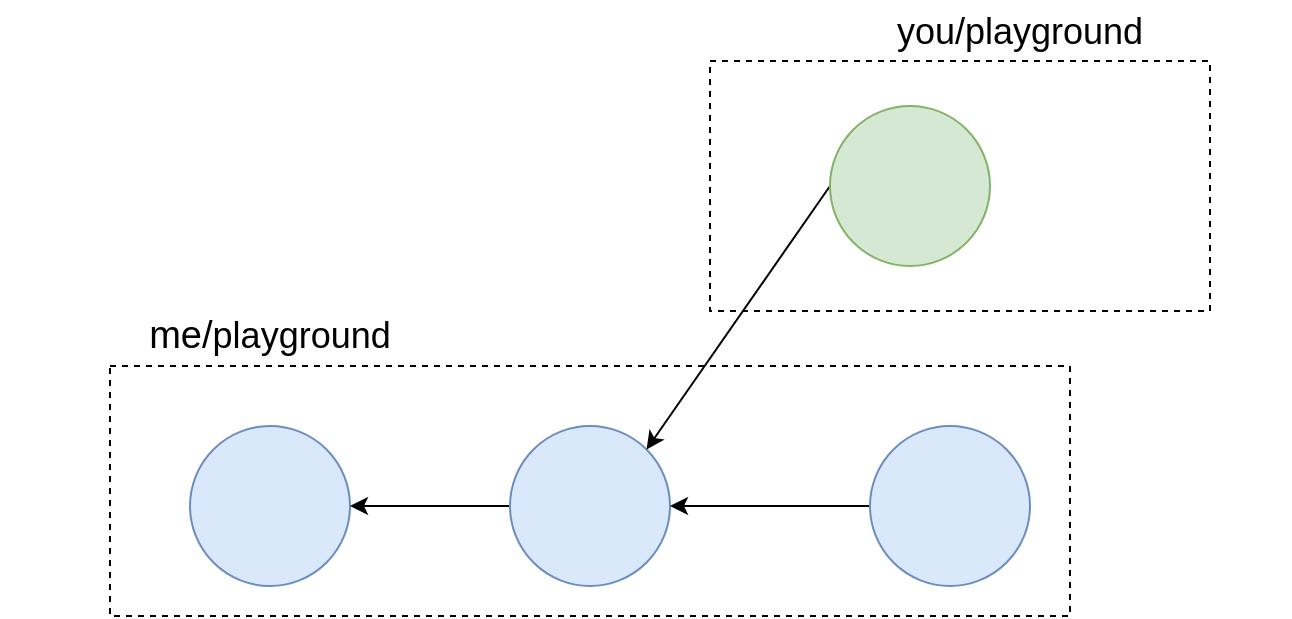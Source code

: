 <mxfile version="20.2.2" type="device"><diagram id="kb9EcjQl1sW5OqBXgmLj" name="Page-1"><mxGraphModel dx="2916" dy="1155" grid="1" gridSize="10" guides="1" tooltips="1" connect="1" arrows="1" fold="1" page="1" pageScale="1" pageWidth="850" pageHeight="1100" math="0" shadow="0"><root><mxCell id="0"/><mxCell id="1" parent="0"/><mxCell id="6GQCKJDHHxpfS9qpd98--16" value="" style="rounded=0;whiteSpace=wrap;html=1;dashed=1;fillColor=none;" vertex="1" parent="1"><mxGeometry x="340" y="117.5" width="250" height="125" as="geometry"/></mxCell><mxCell id="6GQCKJDHHxpfS9qpd98--9" value="" style="rounded=0;whiteSpace=wrap;html=1;dashed=1;fillColor=none;" vertex="1" parent="1"><mxGeometry x="40" y="270" width="480" height="125" as="geometry"/></mxCell><mxCell id="6GQCKJDHHxpfS9qpd98--1" value="" style="ellipse;whiteSpace=wrap;html=1;aspect=fixed;fillColor=#dae8fc;strokeColor=#6c8ebf;" vertex="1" parent="1"><mxGeometry x="80" y="300" width="80" height="80" as="geometry"/></mxCell><mxCell id="6GQCKJDHHxpfS9qpd98--4" style="edgeStyle=orthogonalEdgeStyle;rounded=0;orthogonalLoop=1;jettySize=auto;html=1;exitX=0;exitY=0.5;exitDx=0;exitDy=0;entryX=1;entryY=0.5;entryDx=0;entryDy=0;" edge="1" parent="1" source="6GQCKJDHHxpfS9qpd98--2" target="6GQCKJDHHxpfS9qpd98--1"><mxGeometry relative="1" as="geometry"/></mxCell><mxCell id="6GQCKJDHHxpfS9qpd98--2" value="" style="ellipse;whiteSpace=wrap;html=1;aspect=fixed;fillColor=#dae8fc;strokeColor=#6c8ebf;" vertex="1" parent="1"><mxGeometry x="240" y="300" width="80" height="80" as="geometry"/></mxCell><mxCell id="6GQCKJDHHxpfS9qpd98--5" style="edgeStyle=orthogonalEdgeStyle;rounded=0;orthogonalLoop=1;jettySize=auto;html=1;exitX=0;exitY=0.5;exitDx=0;exitDy=0;" edge="1" parent="1" source="6GQCKJDHHxpfS9qpd98--3" target="6GQCKJDHHxpfS9qpd98--2"><mxGeometry relative="1" as="geometry"/></mxCell><mxCell id="6GQCKJDHHxpfS9qpd98--3" value="" style="ellipse;whiteSpace=wrap;html=1;aspect=fixed;fillColor=#dae8fc;strokeColor=#6c8ebf;" vertex="1" parent="1"><mxGeometry x="420" y="300" width="80" height="80" as="geometry"/></mxCell><mxCell id="6GQCKJDHHxpfS9qpd98--7" style="rounded=0;orthogonalLoop=1;jettySize=auto;html=1;exitX=0;exitY=0.5;exitDx=0;exitDy=0;entryX=1;entryY=0;entryDx=0;entryDy=0;" edge="1" parent="1" source="6GQCKJDHHxpfS9qpd98--6" target="6GQCKJDHHxpfS9qpd98--2"><mxGeometry relative="1" as="geometry"/></mxCell><mxCell id="6GQCKJDHHxpfS9qpd98--6" value="" style="ellipse;whiteSpace=wrap;html=1;aspect=fixed;fillColor=#d5e8d4;strokeColor=#82b366;" vertex="1" parent="1"><mxGeometry x="400" y="140" width="80" height="80" as="geometry"/></mxCell><mxCell id="6GQCKJDHHxpfS9qpd98--17" value="&lt;font style=&quot;font-size: 18px;&quot;&gt;you/playground&lt;/font&gt;" style="text;html=1;strokeColor=none;fillColor=none;align=center;verticalAlign=middle;whiteSpace=wrap;rounded=0;" vertex="1" parent="1"><mxGeometry x="360" y="87.5" width="270" height="30" as="geometry"/></mxCell><mxCell id="6GQCKJDHHxpfS9qpd98--18" value="&lt;font style=&quot;font-size: 19px;&quot;&gt;me/&lt;/font&gt;&lt;font style=&quot;font-size: 18px;&quot;&gt;playground&lt;/font&gt;" style="text;html=1;strokeColor=none;fillColor=none;align=center;verticalAlign=middle;whiteSpace=wrap;rounded=0;" vertex="1" parent="1"><mxGeometry x="-15" y="240" width="270" height="30" as="geometry"/></mxCell></root></mxGraphModel></diagram></mxfile>